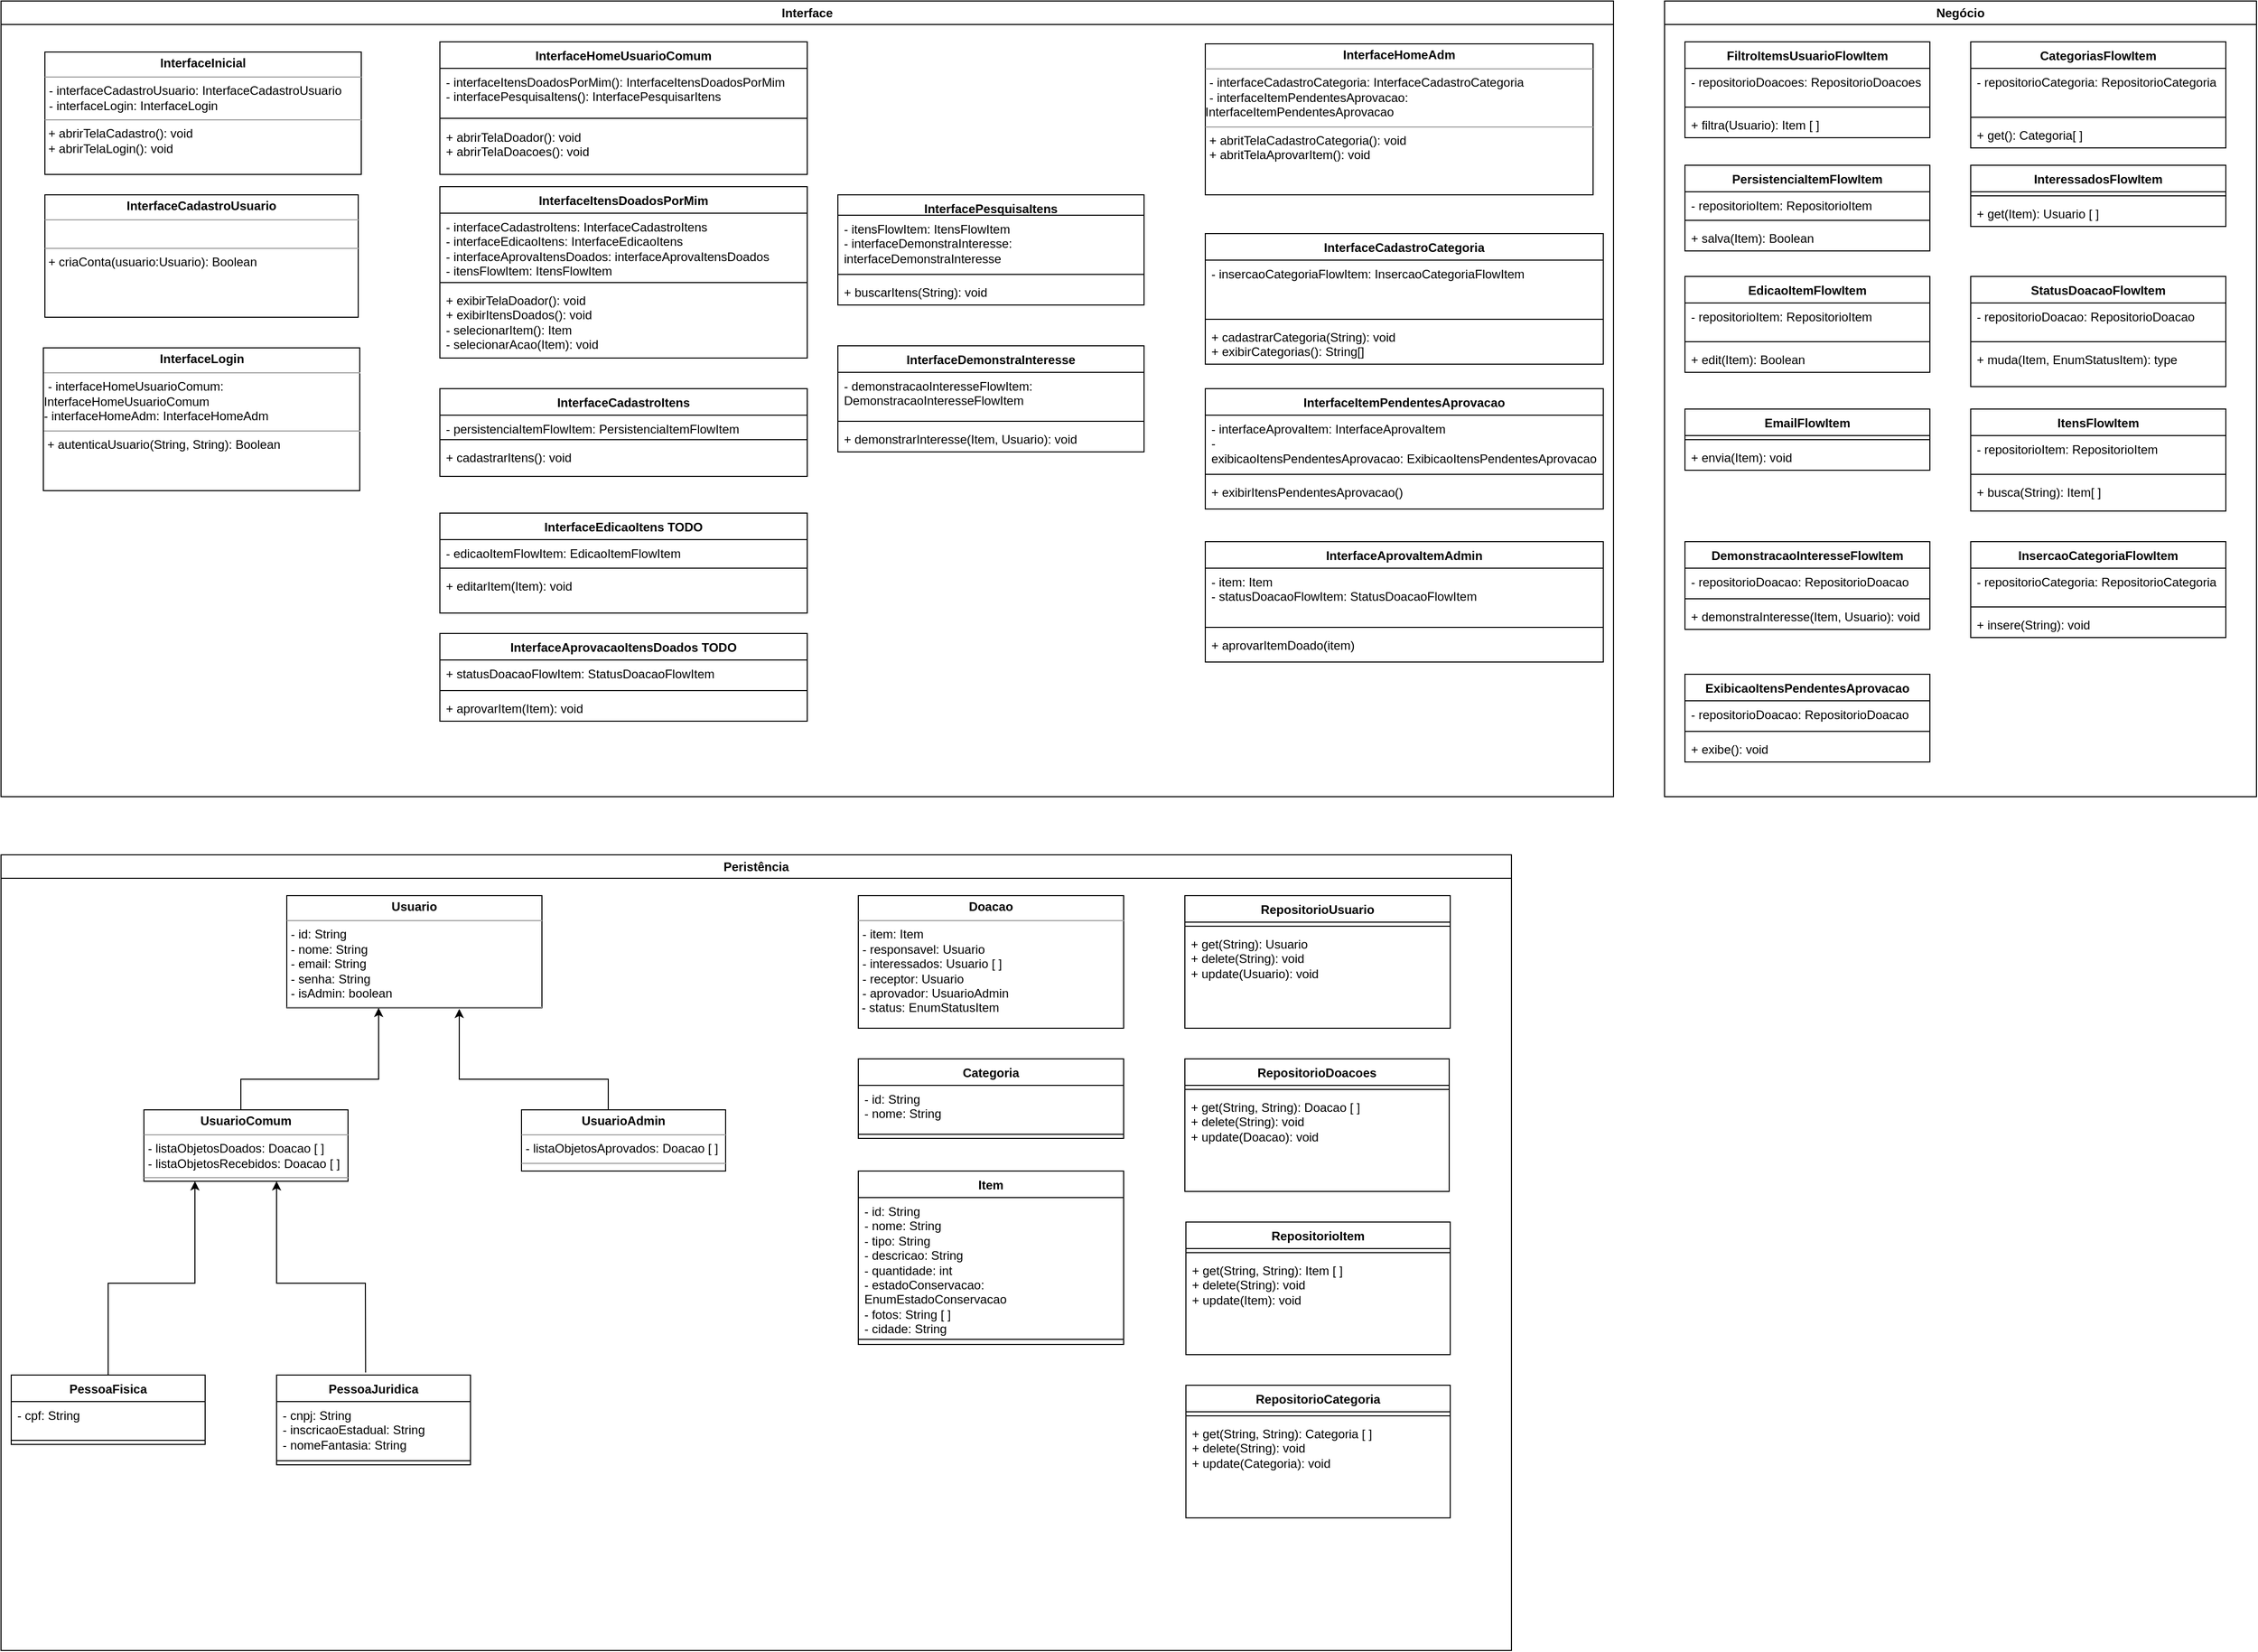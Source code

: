 <mxfile version="21.5.0" type="google">
  <diagram id="C5RBs43oDa-KdzZeNtuy" name="Page-1">
    <mxGraphModel grid="1" page="1" gridSize="10" guides="1" tooltips="1" connect="1" arrows="1" fold="1" pageScale="1" pageWidth="1169" pageHeight="827" math="0" shadow="0">
      <root>
        <mxCell id="WIyWlLk6GJQsqaUBKTNV-0" />
        <mxCell id="WIyWlLk6GJQsqaUBKTNV-1" parent="WIyWlLk6GJQsqaUBKTNV-0" />
        <mxCell id="I99Bq9l6fQuZLmmT1x_a-0" value="Interface" style="swimlane;whiteSpace=wrap;html=1;" vertex="1" parent="WIyWlLk6GJQsqaUBKTNV-1">
          <mxGeometry x="-2320" y="23" width="1580" height="780" as="geometry">
            <mxRectangle x="-2110" y="40" width="90" height="30" as="alternateBounds" />
          </mxGeometry>
        </mxCell>
        <mxCell id="jcabPIDn7Bi4m2rs5iDa-4" value="&lt;p style=&quot;margin:0px;margin-top:4px;text-align:center;&quot;&gt;&lt;b&gt;InterfaceLogin&lt;/b&gt;&lt;/p&gt;&lt;hr size=&quot;1&quot;&gt;&lt;p style=&quot;margin:0px;margin-left:4px;&quot;&gt;&lt;span style=&quot;background-color: initial;&quot;&gt;- interfaceHomeUsuarioComum:&amp;nbsp;&lt;/span&gt;&lt;br&gt;&lt;/p&gt;InterfaceHomeUsuarioComum&lt;br&gt;- interfaceHomeAdm: InterfaceHomeAdm&lt;br&gt;&lt;hr size=&quot;1&quot;&gt;&lt;p style=&quot;margin:0px;margin-left:4px;&quot;&gt;&lt;/p&gt;&amp;nbsp;+ autenticaUsuario(String, String): Boolean" style="verticalAlign=top;align=left;overflow=fill;fontSize=12;fontFamily=Helvetica;html=1;whiteSpace=wrap;" vertex="1" parent="I99Bq9l6fQuZLmmT1x_a-0">
          <mxGeometry x="41.5" y="340" width="310" height="140" as="geometry" />
        </mxCell>
        <mxCell id="jcabPIDn7Bi4m2rs5iDa-9" value="&lt;p style=&quot;margin:0px;margin-top:4px;text-align:center;&quot;&gt;&lt;b&gt;InterfaceCadastroUsuario&lt;/b&gt;&lt;/p&gt;&lt;hr size=&quot;1&quot;&gt;&lt;p style=&quot;margin:0px;margin-left:4px;&quot;&gt;&lt;br&gt;&lt;/p&gt;&lt;hr size=&quot;1&quot;&gt;&lt;p style=&quot;margin:0px;margin-left:4px;&quot;&gt;&lt;/p&gt;&amp;nbsp;+ criaConta(usuario:Usuario): Boolean" style="verticalAlign=top;align=left;overflow=fill;fontSize=12;fontFamily=Helvetica;html=1;whiteSpace=wrap;" vertex="1" parent="I99Bq9l6fQuZLmmT1x_a-0">
          <mxGeometry x="43" y="190" width="307" height="120" as="geometry" />
        </mxCell>
        <mxCell id="jcabPIDn7Bi4m2rs5iDa-15" value="&lt;p style=&quot;margin:0px;margin-top:4px;text-align:center;&quot;&gt;&lt;b&gt;InterfaceInicial&lt;/b&gt;&lt;/p&gt;&lt;hr size=&quot;1&quot;&gt;&lt;p style=&quot;margin:0px;margin-left:4px;&quot;&gt;- interfaceCadastroUsuario: InterfaceCadastroUsuario&lt;/p&gt;&lt;p style=&quot;margin:0px;margin-left:4px;&quot;&gt;- interfaceLogin: InterfaceLogin&lt;/p&gt;&lt;hr size=&quot;1&quot;&gt;&lt;p style=&quot;margin:0px;margin-left:4px;&quot;&gt;&lt;/p&gt;&amp;nbsp;+ abrirTelaCadastro(): void&lt;br&gt;&amp;nbsp;+ abrirTelaLogin(): void" style="verticalAlign=top;align=left;overflow=fill;fontSize=12;fontFamily=Helvetica;html=1;whiteSpace=wrap;" vertex="1" parent="I99Bq9l6fQuZLmmT1x_a-0">
          <mxGeometry x="43" y="50" width="310" height="120" as="geometry" />
        </mxCell>
        <mxCell id="jcabPIDn7Bi4m2rs5iDa-16" value="InterfaceHomeUsuarioComum" style="swimlane;fontStyle=1;align=center;verticalAlign=top;childLayout=stackLayout;horizontal=1;startSize=26;horizontalStack=0;resizeParent=1;resizeParentMax=0;resizeLast=0;collapsible=1;marginBottom=0;whiteSpace=wrap;html=1;" vertex="1" parent="I99Bq9l6fQuZLmmT1x_a-0">
          <mxGeometry x="430" y="40" width="360" height="130" as="geometry">
            <mxRectangle x="490" y="50" width="210" height="30" as="alternateBounds" />
          </mxGeometry>
        </mxCell>
        <mxCell id="QHtUHX-bNr18blOX_b1a-3" value="- interfaceItensDoadosPorMim():&amp;nbsp;InterfaceItensDoadosPorMim&lt;br&gt;- interfacePesquisaItens():&amp;nbsp;InterfacePesquisarItens" style="text;strokeColor=none;fillColor=none;align=left;verticalAlign=top;spacingLeft=4;spacingRight=4;overflow=hidden;rotatable=0;points=[[0,0.5],[1,0.5]];portConstraint=eastwest;whiteSpace=wrap;html=1;" vertex="1" parent="jcabPIDn7Bi4m2rs5iDa-16">
          <mxGeometry y="26" width="360" height="44" as="geometry" />
        </mxCell>
        <mxCell id="jcabPIDn7Bi4m2rs5iDa-18" value="" style="line;strokeWidth=1;fillColor=none;align=left;verticalAlign=middle;spacingTop=-1;spacingLeft=3;spacingRight=3;rotatable=0;labelPosition=right;points=[];portConstraint=eastwest;strokeColor=inherit;" vertex="1" parent="jcabPIDn7Bi4m2rs5iDa-16">
          <mxGeometry y="70" width="360" height="10" as="geometry" />
        </mxCell>
        <mxCell id="jcabPIDn7Bi4m2rs5iDa-19" value="+ abrirTelaDoador(): void&lt;br&gt;+ abrirTelaDoacoes(): void" style="text;strokeColor=none;fillColor=none;align=left;verticalAlign=top;spacingLeft=4;spacingRight=4;overflow=hidden;rotatable=0;points=[[0,0.5],[1,0.5]];portConstraint=eastwest;whiteSpace=wrap;html=1;" vertex="1" parent="jcabPIDn7Bi4m2rs5iDa-16">
          <mxGeometry y="80" width="360" height="50" as="geometry" />
        </mxCell>
        <mxCell id="jcabPIDn7Bi4m2rs5iDa-28" value="InterfaceItensDoadosPorMim" style="swimlane;fontStyle=1;align=center;verticalAlign=top;childLayout=stackLayout;horizontal=1;startSize=26;horizontalStack=0;resizeParent=1;resizeParentMax=0;resizeLast=0;collapsible=1;marginBottom=0;whiteSpace=wrap;html=1;" vertex="1" parent="I99Bq9l6fQuZLmmT1x_a-0">
          <mxGeometry x="430" y="182" width="360" height="168" as="geometry" />
        </mxCell>
        <mxCell id="jcabPIDn7Bi4m2rs5iDa-29" value="- interfaceCadastroItens: InterfaceCadastroItens&lt;br&gt;- interfaceEdicaoItens: InterfaceEdicaoItens&lt;br&gt;- interfaceAprovaItensDoados: interfaceAprovaItensDoados&lt;br&gt;- itensFlowItem:&amp;nbsp;ItensFlowItem" style="text;strokeColor=none;fillColor=none;align=left;verticalAlign=top;spacingLeft=4;spacingRight=4;overflow=hidden;rotatable=0;points=[[0,0.5],[1,0.5]];portConstraint=eastwest;whiteSpace=wrap;html=1;" vertex="1" parent="jcabPIDn7Bi4m2rs5iDa-28">
          <mxGeometry y="26" width="360" height="64" as="geometry" />
        </mxCell>
        <mxCell id="jcabPIDn7Bi4m2rs5iDa-30" value="" style="line;strokeWidth=1;fillColor=none;align=left;verticalAlign=middle;spacingTop=-1;spacingLeft=3;spacingRight=3;rotatable=0;labelPosition=right;points=[];portConstraint=eastwest;strokeColor=inherit;" vertex="1" parent="jcabPIDn7Bi4m2rs5iDa-28">
          <mxGeometry y="90" width="360" height="8" as="geometry" />
        </mxCell>
        <mxCell id="jcabPIDn7Bi4m2rs5iDa-31" value="+ exibirTelaDoador(): void&lt;br&gt;+ exibirItensDoados(): void&lt;br&gt;- selecionarItem(): Item&lt;br&gt;- selecionarAcao(Item): void" style="text;strokeColor=none;fillColor=none;align=left;verticalAlign=top;spacingLeft=4;spacingRight=4;overflow=hidden;rotatable=0;points=[[0,0.5],[1,0.5]];portConstraint=eastwest;whiteSpace=wrap;html=1;" vertex="1" parent="jcabPIDn7Bi4m2rs5iDa-28">
          <mxGeometry y="98" width="360" height="70" as="geometry" />
        </mxCell>
        <mxCell id="jcabPIDn7Bi4m2rs5iDa-20" value="InterfaceCadastroItens" style="swimlane;fontStyle=1;align=center;verticalAlign=top;childLayout=stackLayout;horizontal=1;startSize=26;horizontalStack=0;resizeParent=1;resizeParentMax=0;resizeLast=0;collapsible=1;marginBottom=0;whiteSpace=wrap;html=1;" vertex="1" parent="I99Bq9l6fQuZLmmT1x_a-0">
          <mxGeometry x="430" y="380" width="360" height="86" as="geometry" />
        </mxCell>
        <mxCell id="jcabPIDn7Bi4m2rs5iDa-21" value="- persistenciaItemFlowItem:&amp;nbsp;PersistenciaItemFlowItem" style="text;strokeColor=none;fillColor=none;align=left;verticalAlign=top;spacingLeft=4;spacingRight=4;overflow=hidden;rotatable=0;points=[[0,0.5],[1,0.5]];portConstraint=eastwest;whiteSpace=wrap;html=1;" vertex="1" parent="jcabPIDn7Bi4m2rs5iDa-20">
          <mxGeometry y="26" width="360" height="20" as="geometry" />
        </mxCell>
        <mxCell id="jcabPIDn7Bi4m2rs5iDa-22" value="" style="line;strokeWidth=1;fillColor=none;align=left;verticalAlign=middle;spacingTop=-1;spacingLeft=3;spacingRight=3;rotatable=0;labelPosition=right;points=[];portConstraint=eastwest;strokeColor=inherit;" vertex="1" parent="jcabPIDn7Bi4m2rs5iDa-20">
          <mxGeometry y="46" width="360" height="8" as="geometry" />
        </mxCell>
        <mxCell id="jcabPIDn7Bi4m2rs5iDa-23" value="+ cadastrarItens(): void" style="text;strokeColor=none;fillColor=none;align=left;verticalAlign=top;spacingLeft=4;spacingRight=4;overflow=hidden;rotatable=0;points=[[0,0.5],[1,0.5]];portConstraint=eastwest;whiteSpace=wrap;html=1;" vertex="1" parent="jcabPIDn7Bi4m2rs5iDa-20">
          <mxGeometry y="54" width="360" height="32" as="geometry" />
        </mxCell>
        <mxCell id="jcabPIDn7Bi4m2rs5iDa-32" value="InterfaceAprovacaoItensDoados TODO" style="swimlane;fontStyle=1;align=center;verticalAlign=top;childLayout=stackLayout;horizontal=1;startSize=26;horizontalStack=0;resizeParent=1;resizeParentMax=0;resizeLast=0;collapsible=1;marginBottom=0;whiteSpace=wrap;html=1;" vertex="1" parent="I99Bq9l6fQuZLmmT1x_a-0">
          <mxGeometry x="430" y="620" width="360" height="86" as="geometry" />
        </mxCell>
        <mxCell id="jcabPIDn7Bi4m2rs5iDa-33" value="+ statusDoacaoFlowItem:&amp;nbsp;StatusDoacaoFlowItem" style="text;strokeColor=none;fillColor=none;align=left;verticalAlign=top;spacingLeft=4;spacingRight=4;overflow=hidden;rotatable=0;points=[[0,0.5],[1,0.5]];portConstraint=eastwest;whiteSpace=wrap;html=1;" vertex="1" parent="jcabPIDn7Bi4m2rs5iDa-32">
          <mxGeometry y="26" width="360" height="26" as="geometry" />
        </mxCell>
        <mxCell id="jcabPIDn7Bi4m2rs5iDa-34" value="" style="line;strokeWidth=1;fillColor=none;align=left;verticalAlign=middle;spacingTop=-1;spacingLeft=3;spacingRight=3;rotatable=0;labelPosition=right;points=[];portConstraint=eastwest;strokeColor=inherit;" vertex="1" parent="jcabPIDn7Bi4m2rs5iDa-32">
          <mxGeometry y="52" width="360" height="8" as="geometry" />
        </mxCell>
        <mxCell id="jcabPIDn7Bi4m2rs5iDa-35" value="+ aprovarItem(Item): void" style="text;strokeColor=none;fillColor=none;align=left;verticalAlign=top;spacingLeft=4;spacingRight=4;overflow=hidden;rotatable=0;points=[[0,0.5],[1,0.5]];portConstraint=eastwest;whiteSpace=wrap;html=1;" vertex="1" parent="jcabPIDn7Bi4m2rs5iDa-32">
          <mxGeometry y="60" width="360" height="26" as="geometry" />
        </mxCell>
        <mxCell id="jcabPIDn7Bi4m2rs5iDa-36" value="InterfaceEdicaoItens TODO" style="swimlane;fontStyle=1;align=center;verticalAlign=top;childLayout=stackLayout;horizontal=1;startSize=26;horizontalStack=0;resizeParent=1;resizeParentMax=0;resizeLast=0;collapsible=1;marginBottom=0;whiteSpace=wrap;html=1;" vertex="1" parent="I99Bq9l6fQuZLmmT1x_a-0">
          <mxGeometry x="430" y="502" width="360" height="98" as="geometry" />
        </mxCell>
        <mxCell id="jcabPIDn7Bi4m2rs5iDa-37" value="- edicaoItemFlowItem:&amp;nbsp;EdicaoItemFlowItem" style="text;strokeColor=none;fillColor=none;align=left;verticalAlign=top;spacingLeft=4;spacingRight=4;overflow=hidden;rotatable=0;points=[[0,0.5],[1,0.5]];portConstraint=eastwest;whiteSpace=wrap;html=1;" vertex="1" parent="jcabPIDn7Bi4m2rs5iDa-36">
          <mxGeometry y="26" width="360" height="24" as="geometry" />
        </mxCell>
        <mxCell id="jcabPIDn7Bi4m2rs5iDa-38" value="" style="line;strokeWidth=1;fillColor=none;align=left;verticalAlign=middle;spacingTop=-1;spacingLeft=3;spacingRight=3;rotatable=0;labelPosition=right;points=[];portConstraint=eastwest;strokeColor=inherit;" vertex="1" parent="jcabPIDn7Bi4m2rs5iDa-36">
          <mxGeometry y="50" width="360" height="8" as="geometry" />
        </mxCell>
        <mxCell id="jcabPIDn7Bi4m2rs5iDa-39" value="+ editarItem(Item): void" style="text;strokeColor=none;fillColor=none;align=left;verticalAlign=top;spacingLeft=4;spacingRight=4;overflow=hidden;rotatable=0;points=[[0,0.5],[1,0.5]];portConstraint=eastwest;whiteSpace=wrap;html=1;" vertex="1" parent="jcabPIDn7Bi4m2rs5iDa-36">
          <mxGeometry y="58" width="360" height="40" as="geometry" />
        </mxCell>
        <mxCell id="jcabPIDn7Bi4m2rs5iDa-24" value="InterfacePesquisaItens" style="swimlane;fontStyle=1;align=center;verticalAlign=top;childLayout=stackLayout;horizontal=1;startSize=20;horizontalStack=0;resizeParent=1;resizeParentMax=0;resizeLast=0;collapsible=1;marginBottom=0;whiteSpace=wrap;html=1;" vertex="1" parent="I99Bq9l6fQuZLmmT1x_a-0">
          <mxGeometry x="820" y="190" width="300" height="108" as="geometry">
            <mxRectangle x="614" y="157" width="180" height="30" as="alternateBounds" />
          </mxGeometry>
        </mxCell>
        <mxCell id="jcabPIDn7Bi4m2rs5iDa-25" value="- itensFlowItem:&amp;nbsp;ItensFlowItem&lt;br&gt;- interfaceDemonstraInteresse: interfaceDemonstraInteresse&amp;nbsp;" style="text;strokeColor=none;fillColor=none;align=left;verticalAlign=top;spacingLeft=4;spacingRight=4;overflow=hidden;rotatable=0;points=[[0,0.5],[1,0.5]];portConstraint=eastwest;whiteSpace=wrap;html=1;" vertex="1" parent="jcabPIDn7Bi4m2rs5iDa-24">
          <mxGeometry y="20" width="300" height="54" as="geometry" />
        </mxCell>
        <mxCell id="jcabPIDn7Bi4m2rs5iDa-26" value="" style="line;strokeWidth=1;fillColor=none;align=left;verticalAlign=middle;spacingTop=-1;spacingLeft=3;spacingRight=3;rotatable=0;labelPosition=right;points=[];portConstraint=eastwest;strokeColor=inherit;" vertex="1" parent="jcabPIDn7Bi4m2rs5iDa-24">
          <mxGeometry y="74" width="300" height="8" as="geometry" />
        </mxCell>
        <mxCell id="jcabPIDn7Bi4m2rs5iDa-27" value="+ buscarItens(String): void" style="text;strokeColor=none;fillColor=none;align=left;verticalAlign=top;spacingLeft=4;spacingRight=4;overflow=hidden;rotatable=0;points=[[0,0.5],[1,0.5]];portConstraint=eastwest;whiteSpace=wrap;html=1;" vertex="1" parent="jcabPIDn7Bi4m2rs5iDa-24">
          <mxGeometry y="82" width="300" height="26" as="geometry" />
        </mxCell>
        <mxCell id="jcabPIDn7Bi4m2rs5iDa-58" value="InterfaceDemonstraInteresse" style="swimlane;fontStyle=1;align=center;verticalAlign=top;childLayout=stackLayout;horizontal=1;startSize=26;horizontalStack=0;resizeParent=1;resizeParentMax=0;resizeLast=0;collapsible=1;marginBottom=0;whiteSpace=wrap;html=1;" vertex="1" parent="I99Bq9l6fQuZLmmT1x_a-0">
          <mxGeometry x="820" y="338" width="300" height="104" as="geometry">
            <mxRectangle x="614" y="277" width="210" height="30" as="alternateBounds" />
          </mxGeometry>
        </mxCell>
        <mxCell id="jcabPIDn7Bi4m2rs5iDa-59" value="- demonstracaoInteresseFlowItem:&amp;nbsp;&lt;br&gt;DemonstracaoInteresseFlowItem" style="text;strokeColor=none;fillColor=none;align=left;verticalAlign=top;spacingLeft=4;spacingRight=4;overflow=hidden;rotatable=0;points=[[0,0.5],[1,0.5]];portConstraint=eastwest;whiteSpace=wrap;html=1;" vertex="1" parent="jcabPIDn7Bi4m2rs5iDa-58">
          <mxGeometry y="26" width="300" height="44" as="geometry" />
        </mxCell>
        <mxCell id="jcabPIDn7Bi4m2rs5iDa-60" value="" style="line;strokeWidth=1;fillColor=none;align=left;verticalAlign=middle;spacingTop=-1;spacingLeft=3;spacingRight=3;rotatable=0;labelPosition=right;points=[];portConstraint=eastwest;strokeColor=inherit;" vertex="1" parent="jcabPIDn7Bi4m2rs5iDa-58">
          <mxGeometry y="70" width="300" height="8" as="geometry" />
        </mxCell>
        <mxCell id="jcabPIDn7Bi4m2rs5iDa-61" value="+ demonstrarInteresse(Item, Usuario): void" style="text;strokeColor=none;fillColor=none;align=left;verticalAlign=top;spacingLeft=4;spacingRight=4;overflow=hidden;rotatable=0;points=[[0,0.5],[1,0.5]];portConstraint=eastwest;whiteSpace=wrap;html=1;" vertex="1" parent="jcabPIDn7Bi4m2rs5iDa-58">
          <mxGeometry y="78" width="300" height="26" as="geometry" />
        </mxCell>
        <mxCell id="Qt3ncV8dP_27_UE0hKH4-2" value="&lt;p style=&quot;margin:0px;margin-top:4px;text-align:center;&quot;&gt;&lt;b&gt;InterfaceHomeAdm&lt;br&gt;&lt;/b&gt;&lt;/p&gt;&lt;hr size=&quot;1&quot;&gt;&lt;p style=&quot;margin:0px;margin-left:4px;&quot;&gt;- interfaceCadastroCategoria: InterfaceCadastroCategoria&lt;br&gt;- interfaceItemPendentesAprovacao:&amp;nbsp;&lt;/p&gt;InterfaceItemPendentesAprovacao&lt;hr size=&quot;1&quot;&gt;&lt;p style=&quot;margin:0px;margin-left:4px;&quot;&gt;+ abritTelaCadastroCategoria(): void&lt;br style=&quot;border-color: var(--border-color);&quot;&gt;+ abritTelaAprovarItem(): void&lt;br&gt;&lt;/p&gt;" style="verticalAlign=top;align=left;overflow=fill;fontSize=12;fontFamily=Helvetica;html=1;whiteSpace=wrap;" vertex="1" parent="I99Bq9l6fQuZLmmT1x_a-0">
          <mxGeometry x="1180" y="42" width="380" height="148" as="geometry" />
        </mxCell>
        <mxCell id="jcabPIDn7Bi4m2rs5iDa-67" value="InterfaceCadastroCategoria" style="swimlane;fontStyle=1;align=center;verticalAlign=top;childLayout=stackLayout;horizontal=1;startSize=26;horizontalStack=0;resizeParent=1;resizeParentMax=0;resizeLast=0;collapsible=1;marginBottom=0;whiteSpace=wrap;html=1;" vertex="1" parent="I99Bq9l6fQuZLmmT1x_a-0">
          <mxGeometry x="1180" y="228" width="390" height="128" as="geometry">
            <mxRectangle x="873" y="170" width="200" height="30" as="alternateBounds" />
          </mxGeometry>
        </mxCell>
        <mxCell id="jcabPIDn7Bi4m2rs5iDa-68" value="- insercaoCategoriaFlowItem:&amp;nbsp;InsercaoCategoriaFlowItem" style="text;strokeColor=none;fillColor=none;align=left;verticalAlign=top;spacingLeft=4;spacingRight=4;overflow=hidden;rotatable=0;points=[[0,0.5],[1,0.5]];portConstraint=eastwest;whiteSpace=wrap;html=1;" vertex="1" parent="jcabPIDn7Bi4m2rs5iDa-67">
          <mxGeometry y="26" width="390" height="54" as="geometry" />
        </mxCell>
        <mxCell id="jcabPIDn7Bi4m2rs5iDa-69" value="" style="line;strokeWidth=1;fillColor=none;align=left;verticalAlign=middle;spacingTop=-1;spacingLeft=3;spacingRight=3;rotatable=0;labelPosition=right;points=[];portConstraint=eastwest;strokeColor=inherit;" vertex="1" parent="jcabPIDn7Bi4m2rs5iDa-67">
          <mxGeometry y="80" width="390" height="8" as="geometry" />
        </mxCell>
        <mxCell id="jcabPIDn7Bi4m2rs5iDa-70" value="+ cadastrarCategoria(String): void&lt;br&gt;+ exibirCategorias(): String[]" style="text;strokeColor=none;fillColor=none;align=left;verticalAlign=top;spacingLeft=4;spacingRight=4;overflow=hidden;rotatable=0;points=[[0,0.5],[1,0.5]];portConstraint=eastwest;whiteSpace=wrap;html=1;" vertex="1" parent="jcabPIDn7Bi4m2rs5iDa-67">
          <mxGeometry y="88" width="390" height="40" as="geometry" />
        </mxCell>
        <mxCell id="jcabPIDn7Bi4m2rs5iDa-91" value="InterfaceItemPendentesAprovacao" style="swimlane;fontStyle=1;align=center;verticalAlign=top;childLayout=stackLayout;horizontal=1;startSize=26;horizontalStack=0;resizeParent=1;resizeParentMax=0;resizeLast=0;collapsible=1;marginBottom=0;whiteSpace=wrap;html=1;" vertex="1" parent="I99Bq9l6fQuZLmmT1x_a-0">
          <mxGeometry x="1180" y="380" width="390" height="118" as="geometry">
            <mxRectangle x="890" y="280" width="160" height="30" as="alternateBounds" />
          </mxGeometry>
        </mxCell>
        <mxCell id="jcabPIDn7Bi4m2rs5iDa-92" value="- interfaceAprovaItem: InterfaceAprovaItem&lt;br&gt;- exibicaoItensPendentesAprovacao:&amp;nbsp;ExibicaoItensPendentesAprovacao" style="text;strokeColor=none;fillColor=none;align=left;verticalAlign=top;spacingLeft=4;spacingRight=4;overflow=hidden;rotatable=0;points=[[0,0.5],[1,0.5]];portConstraint=eastwest;whiteSpace=wrap;html=1;" vertex="1" parent="jcabPIDn7Bi4m2rs5iDa-91">
          <mxGeometry y="26" width="390" height="54" as="geometry" />
        </mxCell>
        <mxCell id="jcabPIDn7Bi4m2rs5iDa-93" value="" style="line;strokeWidth=1;fillColor=none;align=left;verticalAlign=middle;spacingTop=-1;spacingLeft=3;spacingRight=3;rotatable=0;labelPosition=right;points=[];portConstraint=eastwest;strokeColor=inherit;" vertex="1" parent="jcabPIDn7Bi4m2rs5iDa-91">
          <mxGeometry y="80" width="390" height="8" as="geometry" />
        </mxCell>
        <mxCell id="jcabPIDn7Bi4m2rs5iDa-94" value="+ exibirItensPendentesAprovacao()&lt;br&gt;" style="text;strokeColor=none;fillColor=none;align=left;verticalAlign=top;spacingLeft=4;spacingRight=4;overflow=hidden;rotatable=0;points=[[0,0.5],[1,0.5]];portConstraint=eastwest;whiteSpace=wrap;html=1;" vertex="1" parent="jcabPIDn7Bi4m2rs5iDa-91">
          <mxGeometry y="88" width="390" height="30" as="geometry" />
        </mxCell>
        <mxCell id="jcabPIDn7Bi4m2rs5iDa-87" value="InterfaceAprovaItemAdmin" style="swimlane;fontStyle=1;align=center;verticalAlign=top;childLayout=stackLayout;horizontal=1;startSize=26;horizontalStack=0;resizeParent=1;resizeParentMax=0;resizeLast=0;collapsible=1;marginBottom=0;whiteSpace=wrap;html=1;" vertex="1" parent="I99Bq9l6fQuZLmmT1x_a-0">
          <mxGeometry x="1180" y="530" width="390" height="118" as="geometry">
            <mxRectangle x="890" y="280" width="160" height="30" as="alternateBounds" />
          </mxGeometry>
        </mxCell>
        <mxCell id="jcabPIDn7Bi4m2rs5iDa-88" value="- item: Item&lt;br&gt;- statusDoacaoFlowItem:&amp;nbsp;StatusDoacaoFlowItem&lt;br&gt;&amp;nbsp;" style="text;strokeColor=none;fillColor=none;align=left;verticalAlign=top;spacingLeft=4;spacingRight=4;overflow=hidden;rotatable=0;points=[[0,0.5],[1,0.5]];portConstraint=eastwest;whiteSpace=wrap;html=1;" vertex="1" parent="jcabPIDn7Bi4m2rs5iDa-87">
          <mxGeometry y="26" width="390" height="54" as="geometry" />
        </mxCell>
        <mxCell id="jcabPIDn7Bi4m2rs5iDa-89" value="" style="line;strokeWidth=1;fillColor=none;align=left;verticalAlign=middle;spacingTop=-1;spacingLeft=3;spacingRight=3;rotatable=0;labelPosition=right;points=[];portConstraint=eastwest;strokeColor=inherit;" vertex="1" parent="jcabPIDn7Bi4m2rs5iDa-87">
          <mxGeometry y="80" width="390" height="8" as="geometry" />
        </mxCell>
        <mxCell id="jcabPIDn7Bi4m2rs5iDa-90" value="+ aprovarItemDoado(item)" style="text;strokeColor=none;fillColor=none;align=left;verticalAlign=top;spacingLeft=4;spacingRight=4;overflow=hidden;rotatable=0;points=[[0,0.5],[1,0.5]];portConstraint=eastwest;whiteSpace=wrap;html=1;" vertex="1" parent="jcabPIDn7Bi4m2rs5iDa-87">
          <mxGeometry y="88" width="390" height="30" as="geometry" />
        </mxCell>
        <mxCell id="I99Bq9l6fQuZLmmT1x_a-1" value="Negócio" style="swimlane;whiteSpace=wrap;html=1;" vertex="1" parent="WIyWlLk6GJQsqaUBKTNV-1">
          <mxGeometry x="-690" y="23" width="580" height="780" as="geometry">
            <mxRectangle x="-560" y="40" width="90" height="30" as="alternateBounds" />
          </mxGeometry>
        </mxCell>
        <mxCell id="jcabPIDn7Bi4m2rs5iDa-75" value="FiltroItemsUsuarioFlowItem" style="swimlane;fontStyle=1;align=center;verticalAlign=top;childLayout=stackLayout;horizontal=1;startSize=26;horizontalStack=0;resizeParent=1;resizeParentMax=0;resizeLast=0;collapsible=1;marginBottom=0;whiteSpace=wrap;html=1;" vertex="1" parent="I99Bq9l6fQuZLmmT1x_a-1">
          <mxGeometry x="20" y="40" width="240" height="94" as="geometry" />
        </mxCell>
        <mxCell id="jcabPIDn7Bi4m2rs5iDa-76" value="- repositorioDoacoes: RepositorioDoacoes&amp;nbsp;" style="text;strokeColor=none;fillColor=none;align=left;verticalAlign=top;spacingLeft=4;spacingRight=4;overflow=hidden;rotatable=0;points=[[0,0.5],[1,0.5]];portConstraint=eastwest;whiteSpace=wrap;html=1;" vertex="1" parent="jcabPIDn7Bi4m2rs5iDa-75">
          <mxGeometry y="26" width="240" height="34" as="geometry" />
        </mxCell>
        <mxCell id="jcabPIDn7Bi4m2rs5iDa-77" value="" style="line;strokeWidth=1;fillColor=none;align=left;verticalAlign=middle;spacingTop=-1;spacingLeft=3;spacingRight=3;rotatable=0;labelPosition=right;points=[];portConstraint=eastwest;strokeColor=inherit;" vertex="1" parent="jcabPIDn7Bi4m2rs5iDa-75">
          <mxGeometry y="60" width="240" height="8" as="geometry" />
        </mxCell>
        <mxCell id="jcabPIDn7Bi4m2rs5iDa-78" value="+ filtra(Usuario): Item [ ]" style="text;strokeColor=none;fillColor=none;align=left;verticalAlign=top;spacingLeft=4;spacingRight=4;overflow=hidden;rotatable=0;points=[[0,0.5],[1,0.5]];portConstraint=eastwest;whiteSpace=wrap;html=1;" vertex="1" parent="jcabPIDn7Bi4m2rs5iDa-75">
          <mxGeometry y="68" width="240" height="26" as="geometry" />
        </mxCell>
        <mxCell id="jcabPIDn7Bi4m2rs5iDa-83" value="PersistenciaItemFlowItem" style="swimlane;fontStyle=1;align=center;verticalAlign=top;childLayout=stackLayout;horizontal=1;startSize=26;horizontalStack=0;resizeParent=1;resizeParentMax=0;resizeLast=0;collapsible=1;marginBottom=0;whiteSpace=wrap;html=1;" vertex="1" parent="I99Bq9l6fQuZLmmT1x_a-1">
          <mxGeometry x="20" y="161" width="240" height="84" as="geometry" />
        </mxCell>
        <mxCell id="jcabPIDn7Bi4m2rs5iDa-84" value="- repositorioItem: RepositorioItem" style="text;strokeColor=none;fillColor=none;align=left;verticalAlign=top;spacingLeft=4;spacingRight=4;overflow=hidden;rotatable=0;points=[[0,0.5],[1,0.5]];portConstraint=eastwest;whiteSpace=wrap;html=1;" vertex="1" parent="jcabPIDn7Bi4m2rs5iDa-83">
          <mxGeometry y="26" width="240" height="24" as="geometry" />
        </mxCell>
        <mxCell id="jcabPIDn7Bi4m2rs5iDa-85" value="" style="line;strokeWidth=1;fillColor=none;align=left;verticalAlign=middle;spacingTop=-1;spacingLeft=3;spacingRight=3;rotatable=0;labelPosition=right;points=[];portConstraint=eastwest;strokeColor=inherit;" vertex="1" parent="jcabPIDn7Bi4m2rs5iDa-83">
          <mxGeometry y="50" width="240" height="8" as="geometry" />
        </mxCell>
        <mxCell id="jcabPIDn7Bi4m2rs5iDa-86" value="+ salva(Item): Boolean" style="text;strokeColor=none;fillColor=none;align=left;verticalAlign=top;spacingLeft=4;spacingRight=4;overflow=hidden;rotatable=0;points=[[0,0.5],[1,0.5]];portConstraint=eastwest;whiteSpace=wrap;html=1;" vertex="1" parent="jcabPIDn7Bi4m2rs5iDa-83">
          <mxGeometry y="58" width="240" height="26" as="geometry" />
        </mxCell>
        <mxCell id="_2c4JI2DO305rTCwYh7l-6" value="CategoriasFlowItem" style="swimlane;fontStyle=1;align=center;verticalAlign=top;childLayout=stackLayout;horizontal=1;startSize=26;horizontalStack=0;resizeParent=1;resizeParentMax=0;resizeLast=0;collapsible=1;marginBottom=0;whiteSpace=wrap;html=1;" vertex="1" parent="I99Bq9l6fQuZLmmT1x_a-1">
          <mxGeometry x="300" y="40" width="250" height="104" as="geometry" />
        </mxCell>
        <mxCell id="_2c4JI2DO305rTCwYh7l-7" value="- repositorioCategoria: RepositorioCategoria" style="text;strokeColor=none;fillColor=none;align=left;verticalAlign=top;spacingLeft=4;spacingRight=4;overflow=hidden;rotatable=0;points=[[0,0.5],[1,0.5]];portConstraint=eastwest;whiteSpace=wrap;html=1;" vertex="1" parent="_2c4JI2DO305rTCwYh7l-6">
          <mxGeometry y="26" width="250" height="44" as="geometry" />
        </mxCell>
        <mxCell id="_2c4JI2DO305rTCwYh7l-8" value="" style="line;strokeWidth=1;fillColor=none;align=left;verticalAlign=middle;spacingTop=-1;spacingLeft=3;spacingRight=3;rotatable=0;labelPosition=right;points=[];portConstraint=eastwest;strokeColor=inherit;" vertex="1" parent="_2c4JI2DO305rTCwYh7l-6">
          <mxGeometry y="70" width="250" height="8" as="geometry" />
        </mxCell>
        <mxCell id="_2c4JI2DO305rTCwYh7l-9" value="+ get(): Categoria[ ]" style="text;strokeColor=none;fillColor=none;align=left;verticalAlign=top;spacingLeft=4;spacingRight=4;overflow=hidden;rotatable=0;points=[[0,0.5],[1,0.5]];portConstraint=eastwest;whiteSpace=wrap;html=1;" vertex="1" parent="_2c4JI2DO305rTCwYh7l-6">
          <mxGeometry y="78" width="250" height="26" as="geometry" />
        </mxCell>
        <mxCell id="_2c4JI2DO305rTCwYh7l-10" value="InteressadosFlowItem" style="swimlane;fontStyle=1;align=center;verticalAlign=top;childLayout=stackLayout;horizontal=1;startSize=26;horizontalStack=0;resizeParent=1;resizeParentMax=0;resizeLast=0;collapsible=1;marginBottom=0;whiteSpace=wrap;html=1;" vertex="1" parent="I99Bq9l6fQuZLmmT1x_a-1">
          <mxGeometry x="300" y="161" width="250" height="60" as="geometry" />
        </mxCell>
        <mxCell id="_2c4JI2DO305rTCwYh7l-12" value="" style="line;strokeWidth=1;fillColor=none;align=left;verticalAlign=middle;spacingTop=-1;spacingLeft=3;spacingRight=3;rotatable=0;labelPosition=right;points=[];portConstraint=eastwest;strokeColor=inherit;" vertex="1" parent="_2c4JI2DO305rTCwYh7l-10">
          <mxGeometry y="26" width="250" height="8" as="geometry" />
        </mxCell>
        <mxCell id="_2c4JI2DO305rTCwYh7l-13" value="+ get(Item): Usuario [ ]" style="text;strokeColor=none;fillColor=none;align=left;verticalAlign=top;spacingLeft=4;spacingRight=4;overflow=hidden;rotatable=0;points=[[0,0.5],[1,0.5]];portConstraint=eastwest;whiteSpace=wrap;html=1;" vertex="1" parent="_2c4JI2DO305rTCwYh7l-10">
          <mxGeometry y="34" width="250" height="26" as="geometry" />
        </mxCell>
        <mxCell id="_2c4JI2DO305rTCwYh7l-14" value="EdicaoItemFlowItem" style="swimlane;fontStyle=1;align=center;verticalAlign=top;childLayout=stackLayout;horizontal=1;startSize=26;horizontalStack=0;resizeParent=1;resizeParentMax=0;resizeLast=0;collapsible=1;marginBottom=0;whiteSpace=wrap;html=1;" vertex="1" parent="I99Bq9l6fQuZLmmT1x_a-1">
          <mxGeometry x="20" y="270" width="240" height="94" as="geometry" />
        </mxCell>
        <mxCell id="_2c4JI2DO305rTCwYh7l-15" value="- repositorioItem: RepositorioItem" style="text;strokeColor=none;fillColor=none;align=left;verticalAlign=top;spacingLeft=4;spacingRight=4;overflow=hidden;rotatable=0;points=[[0,0.5],[1,0.5]];portConstraint=eastwest;whiteSpace=wrap;html=1;" vertex="1" parent="_2c4JI2DO305rTCwYh7l-14">
          <mxGeometry y="26" width="240" height="34" as="geometry" />
        </mxCell>
        <mxCell id="_2c4JI2DO305rTCwYh7l-16" value="" style="line;strokeWidth=1;fillColor=none;align=left;verticalAlign=middle;spacingTop=-1;spacingLeft=3;spacingRight=3;rotatable=0;labelPosition=right;points=[];portConstraint=eastwest;strokeColor=inherit;" vertex="1" parent="_2c4JI2DO305rTCwYh7l-14">
          <mxGeometry y="60" width="240" height="8" as="geometry" />
        </mxCell>
        <mxCell id="_2c4JI2DO305rTCwYh7l-17" value="+ edit(Item): Boolean" style="text;strokeColor=none;fillColor=none;align=left;verticalAlign=top;spacingLeft=4;spacingRight=4;overflow=hidden;rotatable=0;points=[[0,0.5],[1,0.5]];portConstraint=eastwest;whiteSpace=wrap;html=1;" vertex="1" parent="_2c4JI2DO305rTCwYh7l-14">
          <mxGeometry y="68" width="240" height="26" as="geometry" />
        </mxCell>
        <mxCell id="_2c4JI2DO305rTCwYh7l-18" value="StatusDoacaoFlowItem" style="swimlane;fontStyle=1;align=center;verticalAlign=top;childLayout=stackLayout;horizontal=1;startSize=26;horizontalStack=0;resizeParent=1;resizeParentMax=0;resizeLast=0;collapsible=1;marginBottom=0;whiteSpace=wrap;html=1;" vertex="1" parent="I99Bq9l6fQuZLmmT1x_a-1">
          <mxGeometry x="300" y="270" width="250" height="108" as="geometry" />
        </mxCell>
        <mxCell id="_2c4JI2DO305rTCwYh7l-19" value="- repositorioDoacao: RepositorioDoacao" style="text;strokeColor=none;fillColor=none;align=left;verticalAlign=top;spacingLeft=4;spacingRight=4;overflow=hidden;rotatable=0;points=[[0,0.5],[1,0.5]];portConstraint=eastwest;whiteSpace=wrap;html=1;" vertex="1" parent="_2c4JI2DO305rTCwYh7l-18">
          <mxGeometry y="26" width="250" height="34" as="geometry" />
        </mxCell>
        <mxCell id="_2c4JI2DO305rTCwYh7l-20" value="" style="line;strokeWidth=1;fillColor=none;align=left;verticalAlign=middle;spacingTop=-1;spacingLeft=3;spacingRight=3;rotatable=0;labelPosition=right;points=[];portConstraint=eastwest;strokeColor=inherit;" vertex="1" parent="_2c4JI2DO305rTCwYh7l-18">
          <mxGeometry y="60" width="250" height="8" as="geometry" />
        </mxCell>
        <mxCell id="_2c4JI2DO305rTCwYh7l-21" value="+ muda(Item, EnumStatusItem): type" style="text;strokeColor=none;fillColor=none;align=left;verticalAlign=top;spacingLeft=4;spacingRight=4;overflow=hidden;rotatable=0;points=[[0,0.5],[1,0.5]];portConstraint=eastwest;whiteSpace=wrap;html=1;" vertex="1" parent="_2c4JI2DO305rTCwYh7l-18">
          <mxGeometry y="68" width="250" height="40" as="geometry" />
        </mxCell>
        <mxCell id="_2c4JI2DO305rTCwYh7l-22" value="EmailFlowItem" style="swimlane;fontStyle=1;align=center;verticalAlign=top;childLayout=stackLayout;horizontal=1;startSize=26;horizontalStack=0;resizeParent=1;resizeParentMax=0;resizeLast=0;collapsible=1;marginBottom=0;whiteSpace=wrap;html=1;" vertex="1" parent="I99Bq9l6fQuZLmmT1x_a-1">
          <mxGeometry x="20" y="400" width="240" height="60" as="geometry" />
        </mxCell>
        <mxCell id="_2c4JI2DO305rTCwYh7l-24" value="" style="line;strokeWidth=1;fillColor=none;align=left;verticalAlign=middle;spacingTop=-1;spacingLeft=3;spacingRight=3;rotatable=0;labelPosition=right;points=[];portConstraint=eastwest;strokeColor=inherit;" vertex="1" parent="_2c4JI2DO305rTCwYh7l-22">
          <mxGeometry y="26" width="240" height="8" as="geometry" />
        </mxCell>
        <mxCell id="_2c4JI2DO305rTCwYh7l-25" value="+ envia(Item): void" style="text;strokeColor=none;fillColor=none;align=left;verticalAlign=top;spacingLeft=4;spacingRight=4;overflow=hidden;rotatable=0;points=[[0,0.5],[1,0.5]];portConstraint=eastwest;whiteSpace=wrap;html=1;" vertex="1" parent="_2c4JI2DO305rTCwYh7l-22">
          <mxGeometry y="34" width="240" height="26" as="geometry" />
        </mxCell>
        <mxCell id="_2c4JI2DO305rTCwYh7l-26" value="ItensFlowItem" style="swimlane;fontStyle=1;align=center;verticalAlign=top;childLayout=stackLayout;horizontal=1;startSize=26;horizontalStack=0;resizeParent=1;resizeParentMax=0;resizeLast=0;collapsible=1;marginBottom=0;whiteSpace=wrap;html=1;" vertex="1" parent="I99Bq9l6fQuZLmmT1x_a-1">
          <mxGeometry x="300" y="400" width="250" height="100" as="geometry" />
        </mxCell>
        <mxCell id="_2c4JI2DO305rTCwYh7l-27" value="- repositorioItem: RepositorioItem" style="text;strokeColor=none;fillColor=none;align=left;verticalAlign=top;spacingLeft=4;spacingRight=4;overflow=hidden;rotatable=0;points=[[0,0.5],[1,0.5]];portConstraint=eastwest;whiteSpace=wrap;html=1;" vertex="1" parent="_2c4JI2DO305rTCwYh7l-26">
          <mxGeometry y="26" width="250" height="34" as="geometry" />
        </mxCell>
        <mxCell id="_2c4JI2DO305rTCwYh7l-28" value="" style="line;strokeWidth=1;fillColor=none;align=left;verticalAlign=middle;spacingTop=-1;spacingLeft=3;spacingRight=3;rotatable=0;labelPosition=right;points=[];portConstraint=eastwest;strokeColor=inherit;" vertex="1" parent="_2c4JI2DO305rTCwYh7l-26">
          <mxGeometry y="60" width="250" height="8" as="geometry" />
        </mxCell>
        <mxCell id="_2c4JI2DO305rTCwYh7l-29" value="+ busca(String): Item[ ]" style="text;strokeColor=none;fillColor=none;align=left;verticalAlign=top;spacingLeft=4;spacingRight=4;overflow=hidden;rotatable=0;points=[[0,0.5],[1,0.5]];portConstraint=eastwest;whiteSpace=wrap;html=1;" vertex="1" parent="_2c4JI2DO305rTCwYh7l-26">
          <mxGeometry y="68" width="250" height="32" as="geometry" />
        </mxCell>
        <mxCell id="_2c4JI2DO305rTCwYh7l-30" value="DemonstracaoInteresseFlowItem" style="swimlane;fontStyle=1;align=center;verticalAlign=top;childLayout=stackLayout;horizontal=1;startSize=26;horizontalStack=0;resizeParent=1;resizeParentMax=0;resizeLast=0;collapsible=1;marginBottom=0;whiteSpace=wrap;html=1;" vertex="1" parent="I99Bq9l6fQuZLmmT1x_a-1">
          <mxGeometry x="20" y="530" width="240" height="86" as="geometry" />
        </mxCell>
        <mxCell id="_2c4JI2DO305rTCwYh7l-31" value="- repositorioDoacao: RepositorioDoacao" style="text;strokeColor=none;fillColor=none;align=left;verticalAlign=top;spacingLeft=4;spacingRight=4;overflow=hidden;rotatable=0;points=[[0,0.5],[1,0.5]];portConstraint=eastwest;whiteSpace=wrap;html=1;" vertex="1" parent="_2c4JI2DO305rTCwYh7l-30">
          <mxGeometry y="26" width="240" height="26" as="geometry" />
        </mxCell>
        <mxCell id="_2c4JI2DO305rTCwYh7l-32" value="" style="line;strokeWidth=1;fillColor=none;align=left;verticalAlign=middle;spacingTop=-1;spacingLeft=3;spacingRight=3;rotatable=0;labelPosition=right;points=[];portConstraint=eastwest;strokeColor=inherit;" vertex="1" parent="_2c4JI2DO305rTCwYh7l-30">
          <mxGeometry y="52" width="240" height="8" as="geometry" />
        </mxCell>
        <mxCell id="_2c4JI2DO305rTCwYh7l-33" value="+ demonstraInteresse(Item, Usuario): void" style="text;strokeColor=none;fillColor=none;align=left;verticalAlign=top;spacingLeft=4;spacingRight=4;overflow=hidden;rotatable=0;points=[[0,0.5],[1,0.5]];portConstraint=eastwest;whiteSpace=wrap;html=1;" vertex="1" parent="_2c4JI2DO305rTCwYh7l-30">
          <mxGeometry y="60" width="240" height="26" as="geometry" />
        </mxCell>
        <mxCell id="_2c4JI2DO305rTCwYh7l-34" value="InsercaoCategoriaFlowItem" style="swimlane;fontStyle=1;align=center;verticalAlign=top;childLayout=stackLayout;horizontal=1;startSize=26;horizontalStack=0;resizeParent=1;resizeParentMax=0;resizeLast=0;collapsible=1;marginBottom=0;whiteSpace=wrap;html=1;" vertex="1" parent="I99Bq9l6fQuZLmmT1x_a-1">
          <mxGeometry x="300" y="530" width="250" height="94" as="geometry" />
        </mxCell>
        <mxCell id="_2c4JI2DO305rTCwYh7l-35" value="- repositorioCategoria: RepositorioCategoria" style="text;strokeColor=none;fillColor=none;align=left;verticalAlign=top;spacingLeft=4;spacingRight=4;overflow=hidden;rotatable=0;points=[[0,0.5],[1,0.5]];portConstraint=eastwest;whiteSpace=wrap;html=1;" vertex="1" parent="_2c4JI2DO305rTCwYh7l-34">
          <mxGeometry y="26" width="250" height="34" as="geometry" />
        </mxCell>
        <mxCell id="_2c4JI2DO305rTCwYh7l-36" value="" style="line;strokeWidth=1;fillColor=none;align=left;verticalAlign=middle;spacingTop=-1;spacingLeft=3;spacingRight=3;rotatable=0;labelPosition=right;points=[];portConstraint=eastwest;strokeColor=inherit;" vertex="1" parent="_2c4JI2DO305rTCwYh7l-34">
          <mxGeometry y="60" width="250" height="8" as="geometry" />
        </mxCell>
        <mxCell id="_2c4JI2DO305rTCwYh7l-37" value="+ insere(String): void" style="text;strokeColor=none;fillColor=none;align=left;verticalAlign=top;spacingLeft=4;spacingRight=4;overflow=hidden;rotatable=0;points=[[0,0.5],[1,0.5]];portConstraint=eastwest;whiteSpace=wrap;html=1;" vertex="1" parent="_2c4JI2DO305rTCwYh7l-34">
          <mxGeometry y="68" width="250" height="26" as="geometry" />
        </mxCell>
        <mxCell id="_2c4JI2DO305rTCwYh7l-38" value="ExibicaoItensPendentesAprovacao" style="swimlane;fontStyle=1;align=center;verticalAlign=top;childLayout=stackLayout;horizontal=1;startSize=26;horizontalStack=0;resizeParent=1;resizeParentMax=0;resizeLast=0;collapsible=1;marginBottom=0;whiteSpace=wrap;html=1;" vertex="1" parent="I99Bq9l6fQuZLmmT1x_a-1">
          <mxGeometry x="20" y="660" width="240" height="86" as="geometry" />
        </mxCell>
        <mxCell id="_2c4JI2DO305rTCwYh7l-39" value="- repositorioDoacao: RepositorioDoacao" style="text;strokeColor=none;fillColor=none;align=left;verticalAlign=top;spacingLeft=4;spacingRight=4;overflow=hidden;rotatable=0;points=[[0,0.5],[1,0.5]];portConstraint=eastwest;whiteSpace=wrap;html=1;" vertex="1" parent="_2c4JI2DO305rTCwYh7l-38">
          <mxGeometry y="26" width="240" height="26" as="geometry" />
        </mxCell>
        <mxCell id="_2c4JI2DO305rTCwYh7l-40" value="" style="line;strokeWidth=1;fillColor=none;align=left;verticalAlign=middle;spacingTop=-1;spacingLeft=3;spacingRight=3;rotatable=0;labelPosition=right;points=[];portConstraint=eastwest;strokeColor=inherit;" vertex="1" parent="_2c4JI2DO305rTCwYh7l-38">
          <mxGeometry y="52" width="240" height="8" as="geometry" />
        </mxCell>
        <mxCell id="_2c4JI2DO305rTCwYh7l-41" value="+ exibe(): void" style="text;strokeColor=none;fillColor=none;align=left;verticalAlign=top;spacingLeft=4;spacingRight=4;overflow=hidden;rotatable=0;points=[[0,0.5],[1,0.5]];portConstraint=eastwest;whiteSpace=wrap;html=1;" vertex="1" parent="_2c4JI2DO305rTCwYh7l-38">
          <mxGeometry y="60" width="240" height="26" as="geometry" />
        </mxCell>
        <mxCell id="I99Bq9l6fQuZLmmT1x_a-2" value="Peristência" style="swimlane;whiteSpace=wrap;html=1;" vertex="1" parent="WIyWlLk6GJQsqaUBKTNV-1">
          <mxGeometry x="-2320" y="860" width="1480" height="780" as="geometry">
            <mxRectangle x="80" y="40" width="100" height="30" as="alternateBounds" />
          </mxGeometry>
        </mxCell>
        <mxCell id="ZarIadHYQfNKSBNFRHOH-8" value="&lt;p style=&quot;margin:0px;margin-top:4px;text-align:center;&quot;&gt;&lt;b&gt;Usuario&lt;/b&gt;&lt;/p&gt;&lt;hr size=&quot;1&quot;&gt;&lt;p style=&quot;margin:0px;margin-left:4px;&quot;&gt;- id: String&lt;/p&gt;&lt;p style=&quot;margin:0px;margin-left:4px;&quot;&gt;- nome: String&lt;/p&gt;&lt;p style=&quot;margin:0px;margin-left:4px;&quot;&gt;- email: String&lt;br&gt;- senha: String&lt;/p&gt;&lt;p style=&quot;margin:0px;margin-left:4px;&quot;&gt;- isAdmin: boolean&lt;/p&gt;&lt;hr size=&quot;1&quot;&gt;&lt;p style=&quot;margin:0px;margin-left:4px;&quot;&gt;&lt;br&gt;&lt;/p&gt;" style="verticalAlign=top;align=left;overflow=fill;fontSize=12;fontFamily=Helvetica;html=1;whiteSpace=wrap;" vertex="1" parent="I99Bq9l6fQuZLmmT1x_a-2">
          <mxGeometry x="280" y="40" width="250" height="110" as="geometry" />
        </mxCell>
        <mxCell id="_2c4JI2DO305rTCwYh7l-0" style="edgeStyle=orthogonalEdgeStyle;rounded=0;orthogonalLoop=1;jettySize=auto;html=1;exitX=0.5;exitY=0;exitDx=0;exitDy=0;entryX=0.36;entryY=1;entryDx=0;entryDy=0;entryPerimeter=0;" edge="1" parent="I99Bq9l6fQuZLmmT1x_a-2" source="ZarIadHYQfNKSBNFRHOH-13" target="ZarIadHYQfNKSBNFRHOH-8">
          <mxGeometry relative="1" as="geometry">
            <mxPoint x="370" y="190" as="targetPoint" />
            <Array as="points">
              <mxPoint x="235" y="220" />
              <mxPoint x="370" y="220" />
            </Array>
          </mxGeometry>
        </mxCell>
        <mxCell id="ZarIadHYQfNKSBNFRHOH-13" value="&lt;p style=&quot;margin:0px;margin-top:4px;text-align:center;&quot;&gt;&lt;b&gt;UsuarioComum&lt;/b&gt;&lt;/p&gt;&lt;hr size=&quot;1&quot;&gt;&lt;p style=&quot;margin:0px;margin-left:4px;&quot;&gt;- listaObjetosDoados: Doacao [ ]&lt;/p&gt;&lt;p style=&quot;margin:0px;margin-left:4px;&quot;&gt;-&amp;nbsp;listaObjetosRecebidos: Doacao [ ]&lt;/p&gt;&lt;hr size=&quot;1&quot;&gt;&lt;p style=&quot;margin:0px;margin-left:4px;&quot;&gt;&lt;br&gt;&lt;/p&gt;" style="verticalAlign=top;align=left;overflow=fill;fontSize=12;fontFamily=Helvetica;html=1;whiteSpace=wrap;" vertex="1" parent="I99Bq9l6fQuZLmmT1x_a-2">
          <mxGeometry x="140" y="250" width="200" height="70" as="geometry" />
        </mxCell>
        <mxCell id="ZarIadHYQfNKSBNFRHOH-19" value="PessoaFisica" style="swimlane;fontStyle=1;align=center;verticalAlign=top;childLayout=stackLayout;horizontal=1;startSize=26;horizontalStack=0;resizeParent=1;resizeParentMax=0;resizeLast=0;collapsible=1;marginBottom=0;whiteSpace=wrap;html=1;" vertex="1" parent="I99Bq9l6fQuZLmmT1x_a-2">
          <mxGeometry x="10" y="510" width="190" height="68" as="geometry" />
        </mxCell>
        <mxCell id="ZarIadHYQfNKSBNFRHOH-20" value="- cpf: String" style="text;strokeColor=none;fillColor=none;align=left;verticalAlign=top;spacingLeft=4;spacingRight=4;overflow=hidden;rotatable=0;points=[[0,0.5],[1,0.5]];portConstraint=eastwest;whiteSpace=wrap;html=1;" vertex="1" parent="ZarIadHYQfNKSBNFRHOH-19">
          <mxGeometry y="26" width="190" height="34" as="geometry" />
        </mxCell>
        <mxCell id="ZarIadHYQfNKSBNFRHOH-21" value="" style="line;strokeWidth=1;fillColor=none;align=left;verticalAlign=middle;spacingTop=-1;spacingLeft=3;spacingRight=3;rotatable=0;labelPosition=right;points=[];portConstraint=eastwest;strokeColor=inherit;" vertex="1" parent="ZarIadHYQfNKSBNFRHOH-19">
          <mxGeometry y="60" width="190" height="8" as="geometry" />
        </mxCell>
        <mxCell id="ZarIadHYQfNKSBNFRHOH-23" value="PessoaJuridica" style="swimlane;fontStyle=1;align=center;verticalAlign=top;childLayout=stackLayout;horizontal=1;startSize=26;horizontalStack=0;resizeParent=1;resizeParentMax=0;resizeLast=0;collapsible=1;marginBottom=0;whiteSpace=wrap;html=1;" vertex="1" parent="I99Bq9l6fQuZLmmT1x_a-2">
          <mxGeometry x="270" y="510" width="190" height="88" as="geometry" />
        </mxCell>
        <mxCell id="ZarIadHYQfNKSBNFRHOH-24" value="- cnpj: String&lt;br&gt;- inscricaoEstadual: String&lt;br&gt;- nomeFantasia: String" style="text;strokeColor=none;fillColor=none;align=left;verticalAlign=top;spacingLeft=4;spacingRight=4;overflow=hidden;rotatable=0;points=[[0,0.5],[1,0.5]];portConstraint=eastwest;whiteSpace=wrap;html=1;" vertex="1" parent="ZarIadHYQfNKSBNFRHOH-23">
          <mxGeometry y="26" width="190" height="54" as="geometry" />
        </mxCell>
        <mxCell id="ZarIadHYQfNKSBNFRHOH-25" value="" style="line;strokeWidth=1;fillColor=none;align=left;verticalAlign=middle;spacingTop=-1;spacingLeft=3;spacingRight=3;rotatable=0;labelPosition=right;points=[];portConstraint=eastwest;strokeColor=inherit;" vertex="1" parent="ZarIadHYQfNKSBNFRHOH-23">
          <mxGeometry y="80" width="190" height="8" as="geometry" />
        </mxCell>
        <mxCell id="ZarIadHYQfNKSBNFRHOH-0" value="Item" style="swimlane;fontStyle=1;align=center;verticalAlign=top;childLayout=stackLayout;horizontal=1;startSize=26;horizontalStack=0;resizeParent=1;resizeParentMax=0;resizeLast=0;collapsible=1;marginBottom=0;whiteSpace=wrap;html=1;" vertex="1" parent="I99Bq9l6fQuZLmmT1x_a-2">
          <mxGeometry x="840" y="310" width="260" height="170" as="geometry">
            <mxRectangle x="-240" y="500" width="70" height="30" as="alternateBounds" />
          </mxGeometry>
        </mxCell>
        <mxCell id="ZarIadHYQfNKSBNFRHOH-1" value="- id: String&lt;br&gt;- nome: String&lt;br&gt;- tipo: String&lt;br&gt;- descricao: String&lt;br&gt;- quantidade: int&lt;br&gt;- estadoConservacao: EnumEstadoConservacao&lt;br&gt;- fotos: String [ ]&lt;br&gt;- cidade: String" style="text;strokeColor=none;fillColor=none;align=left;verticalAlign=top;spacingLeft=4;spacingRight=4;overflow=hidden;rotatable=0;points=[[0,0.5],[1,0.5]];portConstraint=eastwest;whiteSpace=wrap;html=1;" vertex="1" parent="ZarIadHYQfNKSBNFRHOH-0">
          <mxGeometry y="26" width="260" height="134" as="geometry" />
        </mxCell>
        <mxCell id="ZarIadHYQfNKSBNFRHOH-2" value="" style="line;strokeWidth=1;fillColor=none;align=left;verticalAlign=middle;spacingTop=-1;spacingLeft=3;spacingRight=3;rotatable=0;labelPosition=right;points=[];portConstraint=eastwest;strokeColor=inherit;" vertex="1" parent="ZarIadHYQfNKSBNFRHOH-0">
          <mxGeometry y="160" width="260" height="10" as="geometry" />
        </mxCell>
        <mxCell id="_gGxdnMZ6im7O5yfsCIs-6" value="&lt;p style=&quot;margin:0px;margin-top:4px;text-align:center;&quot;&gt;&lt;b&gt;Doacao&lt;/b&gt;&lt;/p&gt;&lt;hr size=&quot;1&quot;&gt;&lt;p style=&quot;margin:0px;margin-left:4px;&quot;&gt;- item: Item&lt;/p&gt;&lt;p style=&quot;margin:0px;margin-left:4px;&quot;&gt;- responsavel: Usuario&lt;br&gt;- interessados: Usuario [ ]&lt;/p&gt;&lt;p style=&quot;margin:0px;margin-left:4px;&quot;&gt;- receptor: Usuario&lt;/p&gt;&lt;p style=&quot;margin:0px;margin-left:4px;&quot;&gt;- aprovador: UsuarioAdmin&lt;/p&gt;&lt;p style=&quot;margin:0px;margin-left:4px;&quot;&gt;&lt;/p&gt;&lt;p style=&quot;margin:0px;margin-left:4px;&quot;&gt;&lt;/p&gt;&amp;nbsp;- status: EnumStatusItem" style="verticalAlign=top;align=left;overflow=fill;fontSize=12;fontFamily=Helvetica;html=1;whiteSpace=wrap;" vertex="1" parent="I99Bq9l6fQuZLmmT1x_a-2">
          <mxGeometry x="840" y="40" width="260" height="130" as="geometry" />
        </mxCell>
        <mxCell id="jcabPIDn7Bi4m2rs5iDa-95" value="" style="endArrow=classic;html=1;rounded=0;exitX=0.5;exitY=0;exitDx=0;exitDy=0;" edge="1" parent="I99Bq9l6fQuZLmmT1x_a-2" source="ZarIadHYQfNKSBNFRHOH-19">
          <mxGeometry width="50" height="50" relative="1" as="geometry">
            <mxPoint x="150" y="510" as="sourcePoint" />
            <mxPoint x="190" y="320" as="targetPoint" />
            <Array as="points">
              <mxPoint x="105" y="420" />
              <mxPoint x="190" y="420" />
            </Array>
          </mxGeometry>
        </mxCell>
        <mxCell id="jcabPIDn7Bi4m2rs5iDa-96" value="" style="endArrow=classic;html=1;rounded=0;exitX=0.459;exitY=-0.028;exitDx=0;exitDy=0;exitPerimeter=0;" edge="1" parent="I99Bq9l6fQuZLmmT1x_a-2" source="ZarIadHYQfNKSBNFRHOH-23">
          <mxGeometry width="50" height="50" relative="1" as="geometry">
            <mxPoint x="310" y="410" as="sourcePoint" />
            <mxPoint x="270" y="320" as="targetPoint" />
            <Array as="points">
              <mxPoint x="357" y="420" />
              <mxPoint x="270" y="420" />
            </Array>
          </mxGeometry>
        </mxCell>
        <mxCell id="jcabPIDn7Bi4m2rs5iDa-97" value="" style="endArrow=classic;html=1;rounded=0;entryX=0.676;entryY=1.009;entryDx=0;entryDy=0;entryPerimeter=0;" edge="1" parent="I99Bq9l6fQuZLmmT1x_a-2" target="ZarIadHYQfNKSBNFRHOH-8">
          <mxGeometry width="50" height="50" relative="1" as="geometry">
            <mxPoint x="595" y="260" as="sourcePoint" />
            <mxPoint x="645" y="210" as="targetPoint" />
            <Array as="points">
              <mxPoint x="595" y="220" />
              <mxPoint x="449" y="220" />
            </Array>
          </mxGeometry>
        </mxCell>
        <mxCell id="otoFTHoH3AzoKmz6jdtV-11" value="Categoria" style="swimlane;fontStyle=1;align=center;verticalAlign=top;childLayout=stackLayout;horizontal=1;startSize=26;horizontalStack=0;resizeParent=1;resizeParentMax=0;resizeLast=0;collapsible=1;marginBottom=0;whiteSpace=wrap;html=1;" vertex="1" parent="I99Bq9l6fQuZLmmT1x_a-2">
          <mxGeometry x="840" y="200" width="260" height="78" as="geometry" />
        </mxCell>
        <mxCell id="otoFTHoH3AzoKmz6jdtV-12" value="- id: String&lt;br&gt;- nome: String" style="text;strokeColor=none;fillColor=none;align=left;verticalAlign=top;spacingLeft=4;spacingRight=4;overflow=hidden;rotatable=0;points=[[0,0.5],[1,0.5]];portConstraint=eastwest;whiteSpace=wrap;html=1;" vertex="1" parent="otoFTHoH3AzoKmz6jdtV-11">
          <mxGeometry y="26" width="260" height="44" as="geometry" />
        </mxCell>
        <mxCell id="otoFTHoH3AzoKmz6jdtV-13" value="" style="line;strokeWidth=1;fillColor=none;align=left;verticalAlign=middle;spacingTop=-1;spacingLeft=3;spacingRight=3;rotatable=0;labelPosition=right;points=[];portConstraint=eastwest;strokeColor=inherit;" vertex="1" parent="otoFTHoH3AzoKmz6jdtV-11">
          <mxGeometry y="70" width="260" height="8" as="geometry" />
        </mxCell>
        <mxCell id="otoFTHoH3AzoKmz6jdtV-0" value="RepositorioUsuario" style="swimlane;fontStyle=1;align=center;verticalAlign=top;childLayout=stackLayout;horizontal=1;startSize=26;horizontalStack=0;resizeParent=1;resizeParentMax=0;resizeLast=0;collapsible=1;marginBottom=0;whiteSpace=wrap;html=1;" vertex="1" parent="I99Bq9l6fQuZLmmT1x_a-2">
          <mxGeometry x="1160" y="40" width="260" height="130" as="geometry" />
        </mxCell>
        <mxCell id="otoFTHoH3AzoKmz6jdtV-2" value="" style="line;strokeWidth=1;fillColor=none;align=left;verticalAlign=middle;spacingTop=-1;spacingLeft=3;spacingRight=3;rotatable=0;labelPosition=right;points=[];portConstraint=eastwest;strokeColor=inherit;" vertex="1" parent="otoFTHoH3AzoKmz6jdtV-0">
          <mxGeometry y="26" width="260" height="8" as="geometry" />
        </mxCell>
        <mxCell id="otoFTHoH3AzoKmz6jdtV-3" value="+ get(String): Usuario&lt;br&gt;+ delete(String): void&lt;br&gt;+ update(Usuario): void" style="text;strokeColor=none;fillColor=none;align=left;verticalAlign=top;spacingLeft=4;spacingRight=4;overflow=hidden;rotatable=0;points=[[0,0.5],[1,0.5]];portConstraint=eastwest;whiteSpace=wrap;html=1;" vertex="1" parent="otoFTHoH3AzoKmz6jdtV-0">
          <mxGeometry y="34" width="260" height="96" as="geometry" />
        </mxCell>
        <mxCell id="otoFTHoH3AzoKmz6jdtV-4" value="RepositorioDoacoes" style="swimlane;fontStyle=1;align=center;verticalAlign=top;childLayout=stackLayout;horizontal=1;startSize=26;horizontalStack=0;resizeParent=1;resizeParentMax=0;resizeLast=0;collapsible=1;marginBottom=0;whiteSpace=wrap;html=1;" vertex="1" parent="I99Bq9l6fQuZLmmT1x_a-2">
          <mxGeometry x="1160" y="200" width="259" height="130" as="geometry" />
        </mxCell>
        <mxCell id="otoFTHoH3AzoKmz6jdtV-5" value="" style="line;strokeWidth=1;fillColor=none;align=left;verticalAlign=middle;spacingTop=-1;spacingLeft=3;spacingRight=3;rotatable=0;labelPosition=right;points=[];portConstraint=eastwest;strokeColor=inherit;" vertex="1" parent="otoFTHoH3AzoKmz6jdtV-4">
          <mxGeometry y="26" width="259" height="8" as="geometry" />
        </mxCell>
        <mxCell id="otoFTHoH3AzoKmz6jdtV-6" value="+ get(String, String): Doacao [ ]&lt;br&gt;+ delete(String): void&lt;br&gt;+ update(Doacao): void" style="text;strokeColor=none;fillColor=none;align=left;verticalAlign=top;spacingLeft=4;spacingRight=4;overflow=hidden;rotatable=0;points=[[0,0.5],[1,0.5]];portConstraint=eastwest;whiteSpace=wrap;html=1;" vertex="1" parent="otoFTHoH3AzoKmz6jdtV-4">
          <mxGeometry y="34" width="259" height="96" as="geometry" />
        </mxCell>
        <mxCell id="otoFTHoH3AzoKmz6jdtV-7" value="RepositorioItem" style="swimlane;fontStyle=1;align=center;verticalAlign=top;childLayout=stackLayout;horizontal=1;startSize=26;horizontalStack=0;resizeParent=1;resizeParentMax=0;resizeLast=0;collapsible=1;marginBottom=0;whiteSpace=wrap;html=1;" vertex="1" parent="I99Bq9l6fQuZLmmT1x_a-2">
          <mxGeometry x="1161" y="360" width="259" height="130" as="geometry" />
        </mxCell>
        <mxCell id="otoFTHoH3AzoKmz6jdtV-8" value="" style="line;strokeWidth=1;fillColor=none;align=left;verticalAlign=middle;spacingTop=-1;spacingLeft=3;spacingRight=3;rotatable=0;labelPosition=right;points=[];portConstraint=eastwest;strokeColor=inherit;" vertex="1" parent="otoFTHoH3AzoKmz6jdtV-7">
          <mxGeometry y="26" width="259" height="8" as="geometry" />
        </mxCell>
        <mxCell id="otoFTHoH3AzoKmz6jdtV-9" value="+ get(String, String): Item [ ]&lt;br&gt;+ delete(String): void&lt;br&gt;+ update(Item): void" style="text;strokeColor=none;fillColor=none;align=left;verticalAlign=top;spacingLeft=4;spacingRight=4;overflow=hidden;rotatable=0;points=[[0,0.5],[1,0.5]];portConstraint=eastwest;whiteSpace=wrap;html=1;" vertex="1" parent="otoFTHoH3AzoKmz6jdtV-7">
          <mxGeometry y="34" width="259" height="96" as="geometry" />
        </mxCell>
        <mxCell id="otoFTHoH3AzoKmz6jdtV-15" value="RepositorioCategoria" style="swimlane;fontStyle=1;align=center;verticalAlign=top;childLayout=stackLayout;horizontal=1;startSize=26;horizontalStack=0;resizeParent=1;resizeParentMax=0;resizeLast=0;collapsible=1;marginBottom=0;whiteSpace=wrap;html=1;" vertex="1" parent="I99Bq9l6fQuZLmmT1x_a-2">
          <mxGeometry x="1161" y="520" width="259" height="130" as="geometry" />
        </mxCell>
        <mxCell id="otoFTHoH3AzoKmz6jdtV-16" value="" style="line;strokeWidth=1;fillColor=none;align=left;verticalAlign=middle;spacingTop=-1;spacingLeft=3;spacingRight=3;rotatable=0;labelPosition=right;points=[];portConstraint=eastwest;strokeColor=inherit;" vertex="1" parent="otoFTHoH3AzoKmz6jdtV-15">
          <mxGeometry y="26" width="259" height="8" as="geometry" />
        </mxCell>
        <mxCell id="otoFTHoH3AzoKmz6jdtV-17" value="+ get(String, String): Categoria [ ]&lt;br&gt;+ delete(String): void&lt;br&gt;+ update(Categoria): void" style="text;strokeColor=none;fillColor=none;align=left;verticalAlign=top;spacingLeft=4;spacingRight=4;overflow=hidden;rotatable=0;points=[[0,0.5],[1,0.5]];portConstraint=eastwest;whiteSpace=wrap;html=1;" vertex="1" parent="otoFTHoH3AzoKmz6jdtV-15">
          <mxGeometry y="34" width="259" height="96" as="geometry" />
        </mxCell>
        <mxCell id="IbC9erqvzMjzJG6RKier-0" value="&lt;p style=&quot;margin:0px;margin-top:4px;text-align:center;&quot;&gt;&lt;b&gt;UsuarioAdmin&lt;/b&gt;&lt;/p&gt;&lt;hr size=&quot;1&quot;&gt;&lt;p style=&quot;margin:0px;margin-left:4px;&quot;&gt;- listaObjetosAprovados: Doacao [ ]&lt;/p&gt;&lt;hr size=&quot;1&quot;&gt;&lt;p style=&quot;margin:0px;margin-left:4px;&quot;&gt;&lt;br&gt;&lt;/p&gt;" style="verticalAlign=top;align=left;overflow=fill;fontSize=12;fontFamily=Helvetica;html=1;whiteSpace=wrap;" vertex="1" parent="I99Bq9l6fQuZLmmT1x_a-2">
          <mxGeometry x="510" y="250" width="200" height="60" as="geometry" />
        </mxCell>
      </root>
    </mxGraphModel>
  </diagram>
</mxfile>
